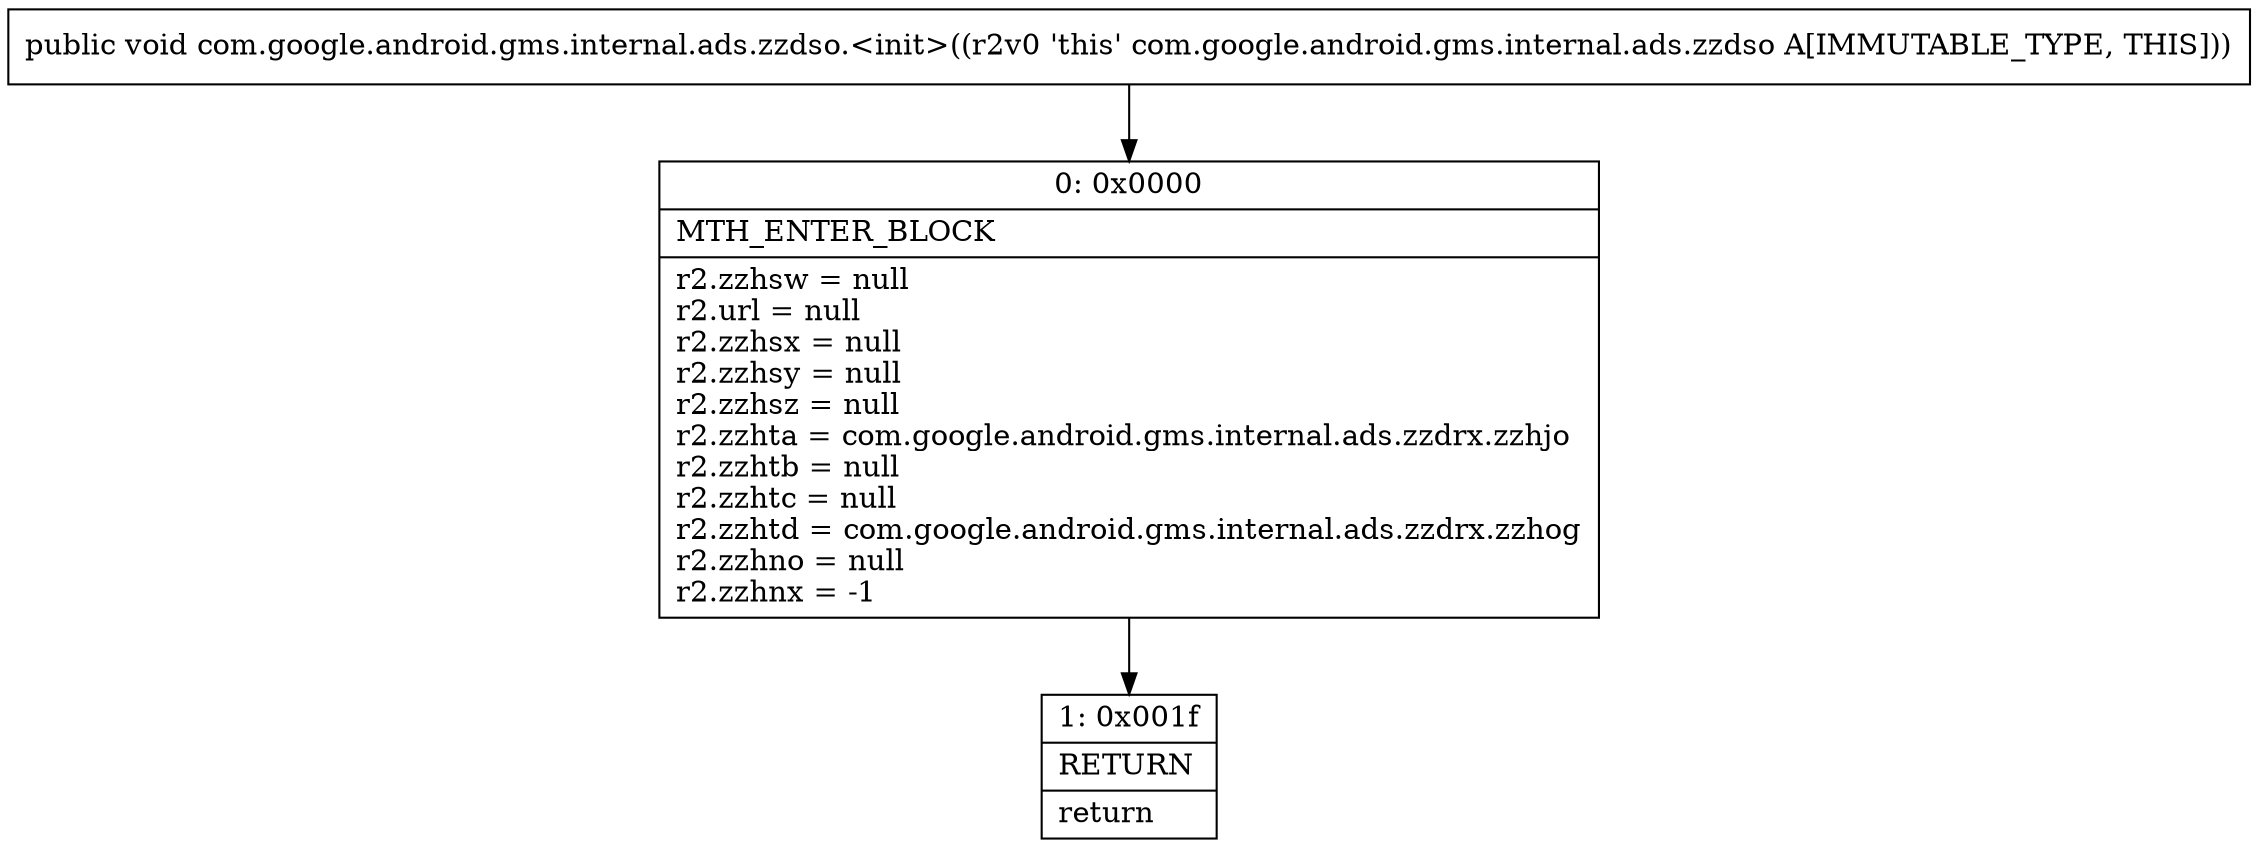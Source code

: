 digraph "CFG forcom.google.android.gms.internal.ads.zzdso.\<init\>()V" {
Node_0 [shape=record,label="{0\:\ 0x0000|MTH_ENTER_BLOCK\l|r2.zzhsw = null\lr2.url = null\lr2.zzhsx = null\lr2.zzhsy = null\lr2.zzhsz = null\lr2.zzhta = com.google.android.gms.internal.ads.zzdrx.zzhjo\lr2.zzhtb = null\lr2.zzhtc = null\lr2.zzhtd = com.google.android.gms.internal.ads.zzdrx.zzhog\lr2.zzhno = null\lr2.zzhnx = \-1\l}"];
Node_1 [shape=record,label="{1\:\ 0x001f|RETURN\l|return\l}"];
MethodNode[shape=record,label="{public void com.google.android.gms.internal.ads.zzdso.\<init\>((r2v0 'this' com.google.android.gms.internal.ads.zzdso A[IMMUTABLE_TYPE, THIS])) }"];
MethodNode -> Node_0;
Node_0 -> Node_1;
}

